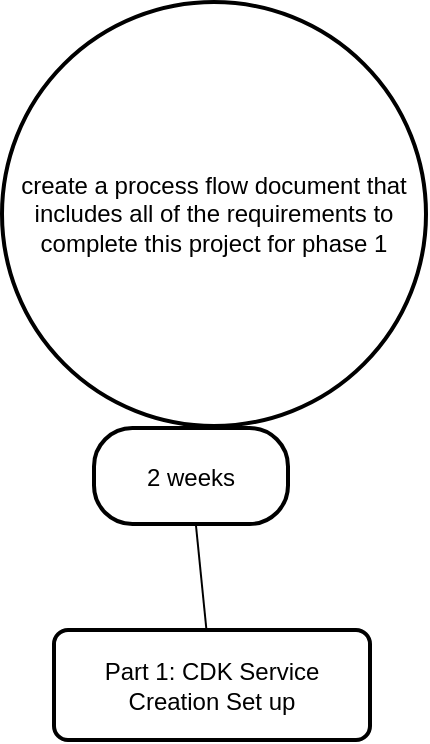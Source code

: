 <mxfile version="21.6.8" type="github">
  <diagram name="Page-1" id="4IjqmFrjr1bvSUrWfSCY">
    <mxGraphModel>
      <root>
        <mxCell id="0" />
        <mxCell id="1" parent="0" />
        <mxCell id="2" value="create a process flow document that includes all of the requirements to complete this project for phase 1" style="ellipse;aspect=fixed;strokeWidth=2;whiteSpace=wrap;" vertex="1" parent="1">
          <mxGeometry x="15" y="-37" width="212" height="212" as="geometry" />
        </mxCell>
        <mxCell id="3" value="2 weeks" style="rounded=1;arcSize=40;strokeWidth=2" vertex="1" parent="1">
          <mxGeometry x="61" y="176" width="97" height="48" as="geometry" />
        </mxCell>
        <mxCell id="4" value="Part 1: CDK Service Creation Set up" style="rounded=1;absoluteArcSize=1;arcSize=14;whiteSpace=wrap;strokeWidth=2;" vertex="1" parent="1">
          <mxGeometry x="41" y="277" width="158" height="55" as="geometry" />
        </mxCell>
        <mxCell id="5" style="endArrow=none" edge="1" parent="1" source="2" target="3">
          <mxGeometry relative="1" as="geometry" />
        </mxCell>
        <mxCell id="6" style="endArrow=none" edge="1" parent="1" source="3" target="4">
          <mxGeometry relative="1" as="geometry" />
        </mxCell>
      </root>
    </mxGraphModel>
  </diagram>
</mxfile>
